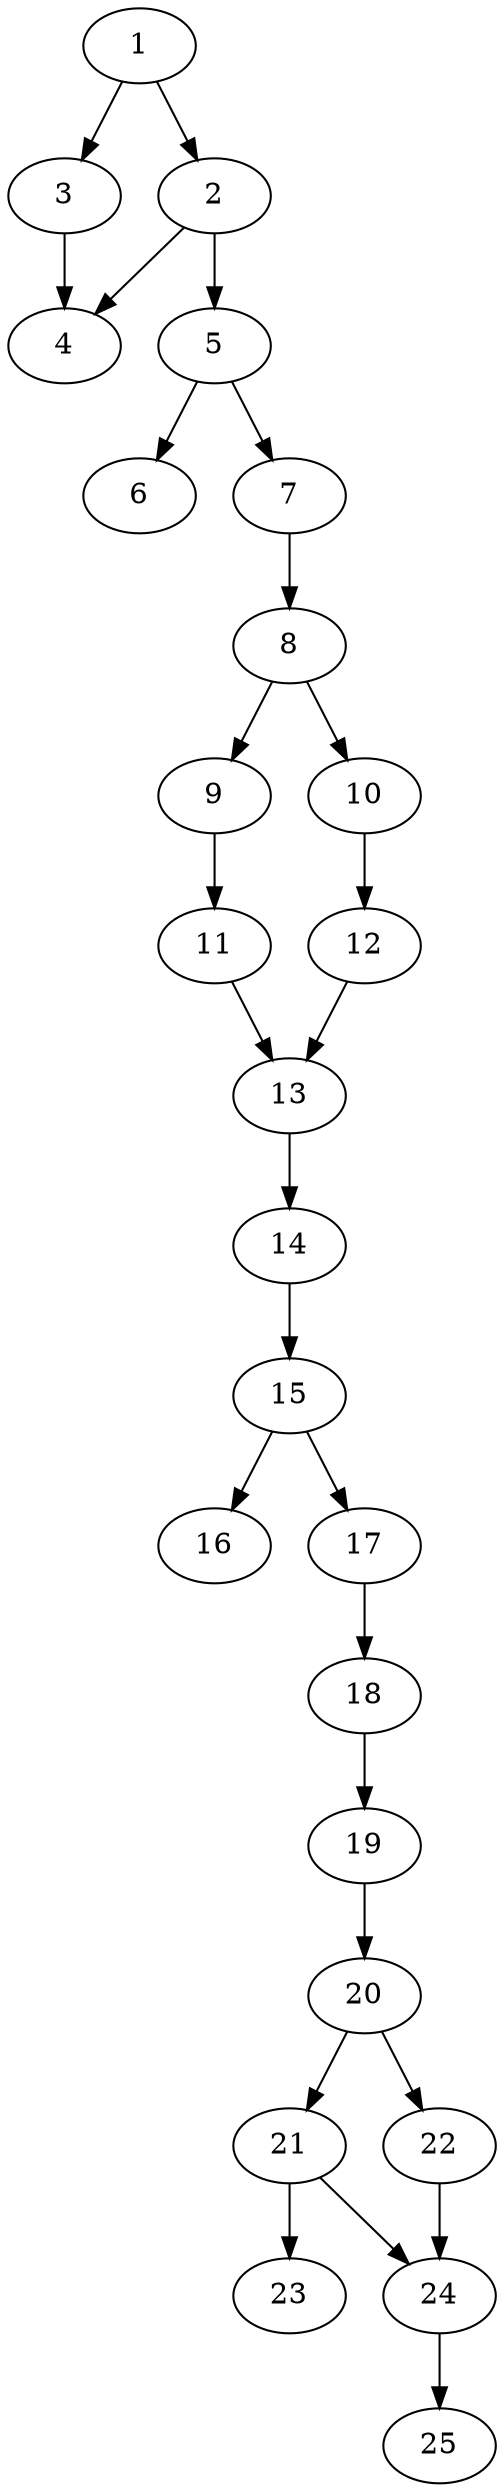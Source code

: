 // DAG automatically generated by daggen at Thu Oct  3 14:00:40 2019
// ./daggen --dot -n 25 --ccr 0.3 --fat 0.3 --regular 0.9 --density 0.7 --mindata 5242880 --maxdata 52428800 
digraph G {
  1 [size="119384747", alpha="0.09", expect_size="35815424"] 
  1 -> 2 [size ="35815424"]
  1 -> 3 [size ="35815424"]
  2 [size="112800427", alpha="0.14", expect_size="33840128"] 
  2 -> 4 [size ="33840128"]
  2 -> 5 [size ="33840128"]
  3 [size="33853440", alpha="0.09", expect_size="10156032"] 
  3 -> 4 [size ="10156032"]
  4 [size="117104640", alpha="0.09", expect_size="35131392"] 
  5 [size="29566293", alpha="0.11", expect_size="8869888"] 
  5 -> 6 [size ="8869888"]
  5 -> 7 [size ="8869888"]
  6 [size="138728107", alpha="0.05", expect_size="41618432"] 
  7 [size="19531093", alpha="0.18", expect_size="5859328"] 
  7 -> 8 [size ="5859328"]
  8 [size="32286720", alpha="0.20", expect_size="9686016"] 
  8 -> 9 [size ="9686016"]
  8 -> 10 [size ="9686016"]
  9 [size="141810347", alpha="0.03", expect_size="42543104"] 
  9 -> 11 [size ="42543104"]
  10 [size="170885120", alpha="0.17", expect_size="51265536"] 
  10 -> 12 [size ="51265536"]
  11 [size="26927787", alpha="0.15", expect_size="8078336"] 
  11 -> 13 [size ="8078336"]
  12 [size="101543253", alpha="0.16", expect_size="30462976"] 
  12 -> 13 [size ="30462976"]
  13 [size="53589333", alpha="0.11", expect_size="16076800"] 
  13 -> 14 [size ="16076800"]
  14 [size="120719360", alpha="0.19", expect_size="36215808"] 
  14 -> 15 [size ="36215808"]
  15 [size="33733973", alpha="0.10", expect_size="10120192"] 
  15 -> 16 [size ="10120192"]
  15 -> 17 [size ="10120192"]
  16 [size="122760533", alpha="0.13", expect_size="36828160"] 
  17 [size="164717227", alpha="0.11", expect_size="49415168"] 
  17 -> 18 [size ="49415168"]
  18 [size="151340373", alpha="0.14", expect_size="45402112"] 
  18 -> 19 [size ="45402112"]
  19 [size="148940800", alpha="0.02", expect_size="44682240"] 
  19 -> 20 [size ="44682240"]
  20 [size="170857813", alpha="0.01", expect_size="51257344"] 
  20 -> 21 [size ="51257344"]
  20 -> 22 [size ="51257344"]
  21 [size="150289067", alpha="0.14", expect_size="45086720"] 
  21 -> 23 [size ="45086720"]
  21 -> 24 [size ="45086720"]
  22 [size="109871787", alpha="0.19", expect_size="32961536"] 
  22 -> 24 [size ="32961536"]
  23 [size="75236693", alpha="0.06", expect_size="22571008"] 
  24 [size="159191040", alpha="0.06", expect_size="47757312"] 
  24 -> 25 [size ="47757312"]
  25 [size="153774080", alpha="0.07", expect_size="46132224"] 
}
